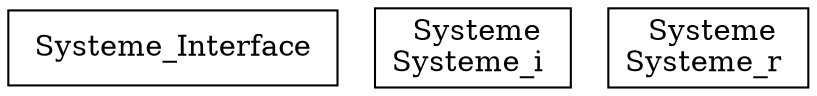 digraph {
Systeme_Interface [ label=" Systeme_Interface " shape= box ]
Systeme_i [ label=" Systeme\nSysteme_i " shape= box ]
Systeme_r [ label=" Systeme\nSysteme_r " shape= box ]

}
